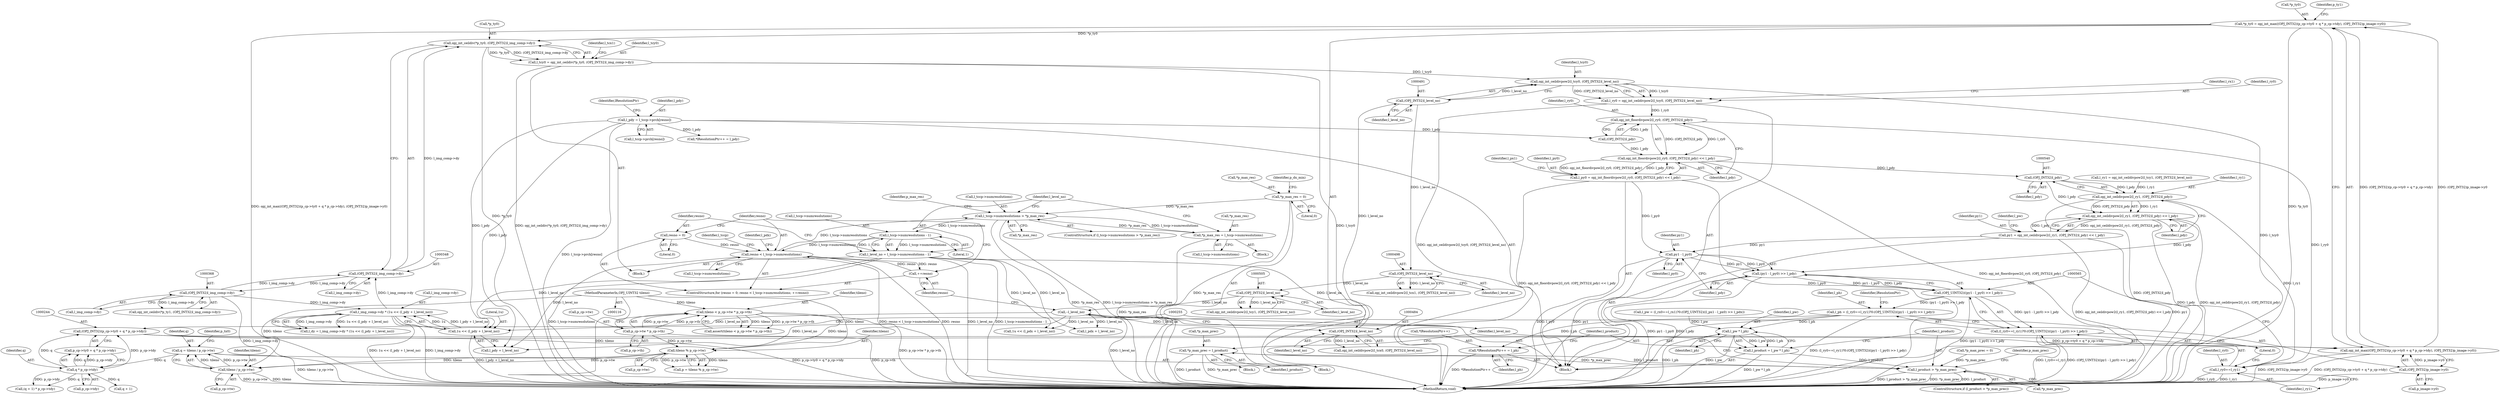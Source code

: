 digraph "1_openjpeg_5d00b719f4b93b1445e6fb4c766b9a9883c57949@pointer" {
"1000344" [label="(Call,opj_int_ceildiv(*p_ty0, (OPJ_INT32)l_img_comp->dy))"];
"1000239" [label="(Call,*p_ty0 = opj_int_max((OPJ_INT32)(p_cp->ty0 + q * p_cp->tdy), (OPJ_INT32)p_image->y0))"];
"1000242" [label="(Call,opj_int_max((OPJ_INT32)(p_cp->ty0 + q * p_cp->tdy), (OPJ_INT32)p_image->y0))"];
"1000243" [label="(Call,(OPJ_INT32)(p_cp->ty0 + q * p_cp->tdy))"];
"1000249" [label="(Call,q * p_cp->tdy)"];
"1000190" [label="(Call,q = tileno / p_cp->tw)"];
"1000192" [label="(Call,tileno / p_cp->tw)"];
"1000185" [label="(Call,tileno % p_cp->tw)"];
"1000156" [label="(Call,tileno < p_cp->tw * p_cp->th)"];
"1000119" [label="(MethodParameterIn,OPJ_UINT32 tileno)"];
"1000158" [label="(Call,p_cp->tw * p_cp->th)"];
"1000254" [label="(Call,(OPJ_INT32)p_image->y0)"];
"1000347" [label="(Call,(OPJ_INT32)l_img_comp->dy)"];
"1000367" [label="(Call,(OPJ_INT32)l_img_comp->dy)"];
"1000444" [label="(Call,l_img_comp->dy * (1u << (l_pdy + l_level_no)))"];
"1000448" [label="(Call,1u << (l_pdy + l_level_no))"];
"1000414" [label="(Call,l_pdy = l_tccp->prch[resno])"];
"1000596" [label="(Call,--l_level_no)"];
"1000504" [label="(Call,(OPJ_INT32)l_level_no)"];
"1000497" [label="(Call,(OPJ_INT32)l_level_no)"];
"1000490" [label="(Call,(OPJ_INT32)l_level_no)"];
"1000483" [label="(Call,(OPJ_INT32)l_level_no)"];
"1000386" [label="(Call,l_level_no = l_tccp->numresolutions - 1)"];
"1000388" [label="(Call,l_tccp->numresolutions - 1)"];
"1000373" [label="(Call,l_tccp->numresolutions > *p_max_res)"];
"1000397" [label="(Call,resno < l_tccp->numresolutions)"];
"1000402" [label="(Call,++resno)"];
"1000394" [label="(Call,resno = 0)"];
"1000285" [label="(Call,*p_max_res = 0)"];
"1000380" [label="(Call,*p_max_res = l_tccp->numresolutions)"];
"1000342" [label="(Call,l_tcy0 = opj_int_ceildiv(*p_ty0, (OPJ_INT32)l_img_comp->dy))"];
"1000488" [label="(Call,opj_int_ceildivpow2(l_tcy0, (OPJ_INT32)l_level_no))"];
"1000486" [label="(Call,l_ry0 = opj_int_ceildivpow2(l_tcy0, (OPJ_INT32)l_level_no))"];
"1000519" [label="(Call,opj_int_floordivpow2(l_ry0, (OPJ_INT32)l_pdy))"];
"1000518" [label="(Call,opj_int_floordivpow2(l_ry0, (OPJ_INT32)l_pdy) << l_pdy)"];
"1000516" [label="(Call,l_py0 = opj_int_floordivpow2(l_ry0, (OPJ_INT32)l_pdy) << l_pdy)"];
"1000567" [label="(Call,py1 - l_py0)"];
"1000566" [label="(Call,(py1 - l_py0) >> l_pdy)"];
"1000564" [label="(Call,(OPJ_UINT32)((py1 - l_py0) >> l_pdy))"];
"1000557" [label="(Call,l_ph = (l_ry0==l_ry1)?0:(OPJ_UINT32)((py1 - l_py0) >> l_pdy))"];
"1000576" [label="(Call,*lResolutionPtr++ = l_ph)"];
"1000583" [label="(Call,l_pw * l_ph)"];
"1000581" [label="(Call,l_product = l_pw * l_ph)"];
"1000587" [label="(Call,l_product > *p_max_prec)"];
"1000592" [label="(Call,*p_max_prec = l_product)"];
"1000559" [label="(Call,(l_ry0==l_ry1)?0:(OPJ_UINT32)((py1 - l_py0) >> l_pdy))"];
"1000539" [label="(Call,(OPJ_INT32)l_pdy)"];
"1000537" [label="(Call,opj_int_ceildivpow2(l_ry1, (OPJ_INT32)l_pdy))"];
"1000536" [label="(Call,opj_int_ceildivpow2(l_ry1, (OPJ_INT32)l_pdy) << l_pdy)"];
"1000534" [label="(Call,py1 = opj_int_ceildivpow2(l_ry1, (OPJ_INT32)l_pdy) << l_pdy)"];
"1000560" [label="(Call,l_ry0==l_ry1)"];
"1000192" [label="(Call,tileno / p_cp->tw)"];
"1000183" [label="(Call,p = tileno % p_cp->tw)"];
"1000414" [label="(Call,l_pdy = l_tccp->prch[resno])"];
"1000187" [label="(Call,p_cp->tw)"];
"1000568" [label="(Identifier,py1)"];
"1000194" [label="(Call,p_cp->tw)"];
"1000369" [label="(Call,l_img_comp->dy)"];
"1000387" [label="(Identifier,l_level_no)"];
"1000347" [label="(Call,(OPJ_INT32)l_img_comp->dy)"];
"1000541" [label="(Identifier,l_pdy)"];
"1000539" [label="(Call,(OPJ_INT32)l_pdy)"];
"1000269" [label="(Call,(q + 1) * p_cp->tdy)"];
"1000499" [label="(Identifier,l_level_no)"];
"1000560" [label="(Call,l_ry0==l_ry1)"];
"1000595" [label="(Identifier,l_product)"];
"1000381" [label="(Call,*p_max_res)"];
"1000506" [label="(Identifier,l_level_no)"];
"1000404" [label="(Block,)"];
"1000495" [label="(Call,opj_int_ceildivpow2(l_tcx1, (OPJ_INT32)l_level_no))"];
"1000448" [label="(Call,1u << (l_pdy + l_level_no))"];
"1000488" [label="(Call,opj_int_ceildivpow2(l_tcy0, (OPJ_INT32)l_level_no))"];
"1000156" [label="(Call,tileno < p_cp->tw * p_cp->th)"];
"1000563" [label="(Literal,0)"];
"1000386" [label="(Call,l_level_no = l_tccp->numresolutions - 1)"];
"1000415" [label="(Identifier,l_pdy)"];
"1000353" [label="(Identifier,l_tcx1)"];
"1000286" [label="(Call,*p_max_res)"];
"1000489" [label="(Identifier,l_tcy0)"];
"1000239" [label="(Call,*p_ty0 = opj_int_max((OPJ_INT32)(p_cp->ty0 + q * p_cp->tdy), (OPJ_INT32)p_image->y0))"];
"1000596" [label="(Call,--l_level_no)"];
"1000444" [label="(Call,l_img_comp->dy * (1u << (l_pdy + l_level_no)))"];
"1000186" [label="(Identifier,tileno)"];
"1000583" [label="(Call,l_pw * l_ph)"];
"1000343" [label="(Identifier,l_tcy0)"];
"1000570" [label="(Identifier,l_pdy)"];
"1000367" [label="(Call,(OPJ_INT32)l_img_comp->dy)"];
"1000576" [label="(Call,*lResolutionPtr++ = l_ph)"];
"1000249" [label="(Call,q * p_cp->tdy)"];
"1000566" [label="(Call,(py1 - l_py0) >> l_pdy)"];
"1000243" [label="(Call,(OPJ_INT32)(p_cp->ty0 + q * p_cp->tdy))"];
"1000602" [label="(MethodReturn,void)"];
"1000158" [label="(Call,p_cp->tw * p_cp->th)"];
"1000442" [label="(Call,l_dy = l_img_comp->dy * (1u << (l_pdy + l_level_no)))"];
"1000582" [label="(Identifier,l_product)"];
"1000392" [label="(Literal,1)"];
"1000561" [label="(Identifier,l_ry0)"];
"1000199" [label="(Identifier,p_tx0)"];
"1000424" [label="(Identifier,lResolutionPtr)"];
"1000397" [label="(Call,resno < l_tccp->numresolutions)"];
"1000408" [label="(Identifier,l_pdx)"];
"1000584" [label="(Identifier,l_pw)"];
"1000416" [label="(Call,l_tccp->prch[resno])"];
"1000190" [label="(Call,q = tileno / p_cp->tw)"];
"1000516" [label="(Call,l_py0 = opj_int_floordivpow2(l_ry0, (OPJ_INT32)l_pdy) << l_pdy)"];
"1000526" [label="(Identifier,l_px1)"];
"1000388" [label="(Call,l_tccp->numresolutions - 1)"];
"1000562" [label="(Identifier,l_ry1)"];
"1000483" [label="(Call,(OPJ_INT32)l_level_no)"];
"1000281" [label="(Call,*p_max_prec = 0)"];
"1000379" [label="(Block,)"];
"1000585" [label="(Identifier,l_ph)"];
"1000240" [label="(Call,*p_ty0)"];
"1000494" [label="(Identifier,l_rx1)"];
"1000285" [label="(Call,*p_max_res = 0)"];
"1000380" [label="(Call,*p_max_res = l_tccp->numresolutions)"];
"1000518" [label="(Call,opj_int_floordivpow2(l_ry0, (OPJ_INT32)l_pdy) << l_pdy)"];
"1000536" [label="(Call,opj_int_ceildivpow2(l_ry1, (OPJ_INT32)l_pdy) << l_pdy)"];
"1000162" [label="(Call,p_cp->th)"];
"1000519" [label="(Call,opj_int_floordivpow2(l_ry0, (OPJ_INT32)l_pdy))"];
"1000597" [label="(Identifier,l_level_no)"];
"1000485" [label="(Identifier,l_level_no)"];
"1000557" [label="(Call,l_ph = (l_ry0==l_ry1)?0:(OPJ_UINT32)((py1 - l_py0) >> l_pdy))"];
"1000502" [label="(Call,opj_int_ceildivpow2(l_tcy1, (OPJ_INT32)l_level_no))"];
"1000520" [label="(Identifier,l_ry0)"];
"1000396" [label="(Literal,0)"];
"1000587" [label="(Call,l_product > *p_max_prec)"];
"1000393" [label="(ControlStructure,for (resno = 0; resno < l_tccp->numresolutions; ++resno))"];
"1000588" [label="(Identifier,l_product)"];
"1000344" [label="(Call,opj_int_ceildiv(*p_ty0, (OPJ_INT32)l_img_comp->dy))"];
"1000487" [label="(Identifier,l_ry0)"];
"1000402" [label="(Call,++resno)"];
"1000589" [label="(Call,*p_max_prec)"];
"1000599" [label="(Identifier,l_tccp)"];
"1000559" [label="(Call,(l_ry0==l_ry1)?0:(OPJ_UINT32)((py1 - l_py0) >> l_pdy))"];
"1000445" [label="(Call,l_img_comp->dy)"];
"1000577" [label="(Call,*lResolutionPtr++)"];
"1000394" [label="(Call,resno = 0)"];
"1000185" [label="(Call,tileno % p_cp->tw)"];
"1000377" [label="(Call,*p_max_res)"];
"1000544" [label="(Identifier,l_pw)"];
"1000373" [label="(Call,l_tccp->numresolutions > *p_max_res)"];
"1000500" [label="(Call,l_ry1 = opj_int_ceildivpow2(l_tcy1, (OPJ_INT32)l_level_no))"];
"1000426" [label="(Call,*lResolutionPtr++ = l_pdy)"];
"1000193" [label="(Identifier,tileno)"];
"1000593" [label="(Call,*p_max_prec)"];
"1000591" [label="(Block,)"];
"1000574" [label="(Identifier,lResolutionPtr)"];
"1000449" [label="(Literal,1u)"];
"1000537" [label="(Call,opj_int_ceildivpow2(l_ry1, (OPJ_INT32)l_pdy))"];
"1000564" [label="(Call,(OPJ_UINT32)((py1 - l_py0) >> l_pdy))"];
"1000155" [label="(Call,assert(tileno < p_cp->tw * p_cp->th))"];
"1000191" [label="(Identifier,q)"];
"1000250" [label="(Identifier,q)"];
"1000580" [label="(Identifier,l_ph)"];
"1000517" [label="(Identifier,l_py0)"];
"1000245" [label="(Call,p_cp->ty0 + q * p_cp->tdy)"];
"1000403" [label="(Identifier,resno)"];
"1000288" [label="(Literal,0)"];
"1000159" [label="(Call,p_cp->tw)"];
"1000538" [label="(Identifier,l_ry1)"];
"1000450" [label="(Call,l_pdy + l_level_no)"];
"1000308" [label="(Block,)"];
"1000157" [label="(Identifier,tileno)"];
"1000535" [label="(Identifier,py1)"];
"1000439" [label="(Call,l_pdx + l_level_no)"];
"1000270" [label="(Call,q + 1)"];
"1000481" [label="(Call,opj_int_ceildivpow2(l_tcx0, (OPJ_INT32)l_level_no))"];
"1000586" [label="(ControlStructure,if (l_product > *p_max_prec))"];
"1000492" [label="(Identifier,l_level_no)"];
"1000349" [label="(Call,l_img_comp->dy)"];
"1000592" [label="(Call,*p_max_prec = l_product)"];
"1000382" [label="(Identifier,p_max_res)"];
"1000558" [label="(Identifier,l_ph)"];
"1000504" [label="(Call,(OPJ_INT32)l_level_no)"];
"1000291" [label="(Identifier,p_dx_min)"];
"1000543" [label="(Call,l_pw = (l_rx0==l_rx1)?0:(OPJ_UINT32)((l_px1 - l_px0) >> l_pdx))"];
"1000398" [label="(Identifier,resno)"];
"1000256" [label="(Call,p_image->y0)"];
"1000364" [label="(Call,opj_int_ceildiv(*p_ty1, (OPJ_INT32)l_img_comp->dy))"];
"1000569" [label="(Identifier,l_py0)"];
"1000372" [label="(ControlStructure,if (l_tccp->numresolutions > *p_max_res))"];
"1000437" [label="(Call,1u << (l_pdx + l_level_no))"];
"1000383" [label="(Call,l_tccp->numresolutions)"];
"1000261" [label="(Identifier,p_ty1)"];
"1000567" [label="(Call,py1 - l_py0)"];
"1000254" [label="(Call,(OPJ_INT32)p_image->y0)"];
"1000251" [label="(Call,p_cp->tdy)"];
"1000542" [label="(Identifier,l_pdy)"];
"1000242" [label="(Call,opj_int_max((OPJ_INT32)(p_cp->ty0 + q * p_cp->tdy), (OPJ_INT32)p_image->y0))"];
"1000521" [label="(Call,(OPJ_INT32)l_pdy)"];
"1000399" [label="(Call,l_tccp->numresolutions)"];
"1000486" [label="(Call,l_ry0 = opj_int_ceildivpow2(l_tcy0, (OPJ_INT32)l_level_no))"];
"1000497" [label="(Call,(OPJ_INT32)l_level_no)"];
"1000524" [label="(Identifier,l_pdy)"];
"1000490" [label="(Call,(OPJ_INT32)l_level_no)"];
"1000594" [label="(Identifier,p_max_prec)"];
"1000581" [label="(Call,l_product = l_pw * l_ph)"];
"1000129" [label="(Block,)"];
"1000345" [label="(Call,*p_ty0)"];
"1000119" [label="(MethodParameterIn,OPJ_UINT32 tileno)"];
"1000534" [label="(Call,py1 = opj_int_ceildivpow2(l_ry1, (OPJ_INT32)l_pdy) << l_pdy)"];
"1000389" [label="(Call,l_tccp->numresolutions)"];
"1000342" [label="(Call,l_tcy0 = opj_int_ceildiv(*p_ty0, (OPJ_INT32)l_img_comp->dy))"];
"1000374" [label="(Call,l_tccp->numresolutions)"];
"1000395" [label="(Identifier,resno)"];
"1000344" -> "1000342"  [label="AST: "];
"1000344" -> "1000347"  [label="CFG: "];
"1000345" -> "1000344"  [label="AST: "];
"1000347" -> "1000344"  [label="AST: "];
"1000342" -> "1000344"  [label="CFG: "];
"1000344" -> "1000602"  [label="DDG: *p_ty0"];
"1000344" -> "1000342"  [label="DDG: *p_ty0"];
"1000344" -> "1000342"  [label="DDG: (OPJ_INT32)l_img_comp->dy"];
"1000239" -> "1000344"  [label="DDG: *p_ty0"];
"1000347" -> "1000344"  [label="DDG: l_img_comp->dy"];
"1000239" -> "1000129"  [label="AST: "];
"1000239" -> "1000242"  [label="CFG: "];
"1000240" -> "1000239"  [label="AST: "];
"1000242" -> "1000239"  [label="AST: "];
"1000261" -> "1000239"  [label="CFG: "];
"1000239" -> "1000602"  [label="DDG: *p_ty0"];
"1000239" -> "1000602"  [label="DDG: opj_int_max((OPJ_INT32)(p_cp->ty0 + q * p_cp->tdy), (OPJ_INT32)p_image->y0)"];
"1000242" -> "1000239"  [label="DDG: (OPJ_INT32)(p_cp->ty0 + q * p_cp->tdy)"];
"1000242" -> "1000239"  [label="DDG: (OPJ_INT32)p_image->y0"];
"1000242" -> "1000254"  [label="CFG: "];
"1000243" -> "1000242"  [label="AST: "];
"1000254" -> "1000242"  [label="AST: "];
"1000242" -> "1000602"  [label="DDG: (OPJ_INT32)p_image->y0"];
"1000242" -> "1000602"  [label="DDG: (OPJ_INT32)(p_cp->ty0 + q * p_cp->tdy)"];
"1000243" -> "1000242"  [label="DDG: p_cp->ty0 + q * p_cp->tdy"];
"1000254" -> "1000242"  [label="DDG: p_image->y0"];
"1000243" -> "1000245"  [label="CFG: "];
"1000244" -> "1000243"  [label="AST: "];
"1000245" -> "1000243"  [label="AST: "];
"1000255" -> "1000243"  [label="CFG: "];
"1000243" -> "1000602"  [label="DDG: p_cp->ty0 + q * p_cp->tdy"];
"1000249" -> "1000243"  [label="DDG: q"];
"1000249" -> "1000243"  [label="DDG: p_cp->tdy"];
"1000249" -> "1000245"  [label="AST: "];
"1000249" -> "1000251"  [label="CFG: "];
"1000250" -> "1000249"  [label="AST: "];
"1000251" -> "1000249"  [label="AST: "];
"1000245" -> "1000249"  [label="CFG: "];
"1000249" -> "1000245"  [label="DDG: q"];
"1000249" -> "1000245"  [label="DDG: p_cp->tdy"];
"1000190" -> "1000249"  [label="DDG: q"];
"1000249" -> "1000269"  [label="DDG: q"];
"1000249" -> "1000269"  [label="DDG: p_cp->tdy"];
"1000249" -> "1000270"  [label="DDG: q"];
"1000190" -> "1000129"  [label="AST: "];
"1000190" -> "1000192"  [label="CFG: "];
"1000191" -> "1000190"  [label="AST: "];
"1000192" -> "1000190"  [label="AST: "];
"1000199" -> "1000190"  [label="CFG: "];
"1000190" -> "1000602"  [label="DDG: tileno / p_cp->tw"];
"1000192" -> "1000190"  [label="DDG: tileno"];
"1000192" -> "1000190"  [label="DDG: p_cp->tw"];
"1000192" -> "1000194"  [label="CFG: "];
"1000193" -> "1000192"  [label="AST: "];
"1000194" -> "1000192"  [label="AST: "];
"1000192" -> "1000602"  [label="DDG: p_cp->tw"];
"1000192" -> "1000602"  [label="DDG: tileno"];
"1000185" -> "1000192"  [label="DDG: tileno"];
"1000185" -> "1000192"  [label="DDG: p_cp->tw"];
"1000119" -> "1000192"  [label="DDG: tileno"];
"1000185" -> "1000183"  [label="AST: "];
"1000185" -> "1000187"  [label="CFG: "];
"1000186" -> "1000185"  [label="AST: "];
"1000187" -> "1000185"  [label="AST: "];
"1000183" -> "1000185"  [label="CFG: "];
"1000185" -> "1000183"  [label="DDG: tileno"];
"1000185" -> "1000183"  [label="DDG: p_cp->tw"];
"1000156" -> "1000185"  [label="DDG: tileno"];
"1000119" -> "1000185"  [label="DDG: tileno"];
"1000158" -> "1000185"  [label="DDG: p_cp->tw"];
"1000156" -> "1000155"  [label="AST: "];
"1000156" -> "1000158"  [label="CFG: "];
"1000157" -> "1000156"  [label="AST: "];
"1000158" -> "1000156"  [label="AST: "];
"1000155" -> "1000156"  [label="CFG: "];
"1000156" -> "1000602"  [label="DDG: p_cp->tw * p_cp->th"];
"1000156" -> "1000155"  [label="DDG: tileno"];
"1000156" -> "1000155"  [label="DDG: p_cp->tw * p_cp->th"];
"1000119" -> "1000156"  [label="DDG: tileno"];
"1000158" -> "1000156"  [label="DDG: p_cp->tw"];
"1000158" -> "1000156"  [label="DDG: p_cp->th"];
"1000119" -> "1000116"  [label="AST: "];
"1000119" -> "1000602"  [label="DDG: tileno"];
"1000158" -> "1000162"  [label="CFG: "];
"1000159" -> "1000158"  [label="AST: "];
"1000162" -> "1000158"  [label="AST: "];
"1000158" -> "1000602"  [label="DDG: p_cp->th"];
"1000254" -> "1000256"  [label="CFG: "];
"1000255" -> "1000254"  [label="AST: "];
"1000256" -> "1000254"  [label="AST: "];
"1000254" -> "1000602"  [label="DDG: p_image->y0"];
"1000347" -> "1000349"  [label="CFG: "];
"1000348" -> "1000347"  [label="AST: "];
"1000349" -> "1000347"  [label="AST: "];
"1000367" -> "1000347"  [label="DDG: l_img_comp->dy"];
"1000444" -> "1000347"  [label="DDG: l_img_comp->dy"];
"1000347" -> "1000367"  [label="DDG: l_img_comp->dy"];
"1000367" -> "1000364"  [label="AST: "];
"1000367" -> "1000369"  [label="CFG: "];
"1000368" -> "1000367"  [label="AST: "];
"1000369" -> "1000367"  [label="AST: "];
"1000364" -> "1000367"  [label="CFG: "];
"1000367" -> "1000602"  [label="DDG: l_img_comp->dy"];
"1000367" -> "1000364"  [label="DDG: l_img_comp->dy"];
"1000367" -> "1000444"  [label="DDG: l_img_comp->dy"];
"1000444" -> "1000442"  [label="AST: "];
"1000444" -> "1000448"  [label="CFG: "];
"1000445" -> "1000444"  [label="AST: "];
"1000448" -> "1000444"  [label="AST: "];
"1000442" -> "1000444"  [label="CFG: "];
"1000444" -> "1000602"  [label="DDG: l_img_comp->dy"];
"1000444" -> "1000602"  [label="DDG: 1u << (l_pdy + l_level_no)"];
"1000444" -> "1000442"  [label="DDG: l_img_comp->dy"];
"1000444" -> "1000442"  [label="DDG: 1u << (l_pdy + l_level_no)"];
"1000448" -> "1000444"  [label="DDG: 1u"];
"1000448" -> "1000444"  [label="DDG: l_pdy + l_level_no"];
"1000448" -> "1000450"  [label="CFG: "];
"1000449" -> "1000448"  [label="AST: "];
"1000450" -> "1000448"  [label="AST: "];
"1000448" -> "1000602"  [label="DDG: l_pdy + l_level_no"];
"1000414" -> "1000448"  [label="DDG: l_pdy"];
"1000596" -> "1000448"  [label="DDG: l_level_no"];
"1000386" -> "1000448"  [label="DDG: l_level_no"];
"1000414" -> "1000404"  [label="AST: "];
"1000414" -> "1000416"  [label="CFG: "];
"1000415" -> "1000414"  [label="AST: "];
"1000416" -> "1000414"  [label="AST: "];
"1000424" -> "1000414"  [label="CFG: "];
"1000414" -> "1000602"  [label="DDG: l_tccp->prch[resno]"];
"1000414" -> "1000426"  [label="DDG: l_pdy"];
"1000414" -> "1000450"  [label="DDG: l_pdy"];
"1000414" -> "1000521"  [label="DDG: l_pdy"];
"1000596" -> "1000404"  [label="AST: "];
"1000596" -> "1000597"  [label="CFG: "];
"1000597" -> "1000596"  [label="AST: "];
"1000403" -> "1000596"  [label="CFG: "];
"1000596" -> "1000602"  [label="DDG: l_level_no"];
"1000596" -> "1000437"  [label="DDG: l_level_no"];
"1000596" -> "1000439"  [label="DDG: l_level_no"];
"1000596" -> "1000450"  [label="DDG: l_level_no"];
"1000596" -> "1000483"  [label="DDG: l_level_no"];
"1000504" -> "1000596"  [label="DDG: l_level_no"];
"1000504" -> "1000502"  [label="AST: "];
"1000504" -> "1000506"  [label="CFG: "];
"1000505" -> "1000504"  [label="AST: "];
"1000506" -> "1000504"  [label="AST: "];
"1000502" -> "1000504"  [label="CFG: "];
"1000504" -> "1000502"  [label="DDG: l_level_no"];
"1000497" -> "1000504"  [label="DDG: l_level_no"];
"1000497" -> "1000495"  [label="AST: "];
"1000497" -> "1000499"  [label="CFG: "];
"1000498" -> "1000497"  [label="AST: "];
"1000499" -> "1000497"  [label="AST: "];
"1000495" -> "1000497"  [label="CFG: "];
"1000497" -> "1000495"  [label="DDG: l_level_no"];
"1000490" -> "1000497"  [label="DDG: l_level_no"];
"1000490" -> "1000488"  [label="AST: "];
"1000490" -> "1000492"  [label="CFG: "];
"1000491" -> "1000490"  [label="AST: "];
"1000492" -> "1000490"  [label="AST: "];
"1000488" -> "1000490"  [label="CFG: "];
"1000490" -> "1000488"  [label="DDG: l_level_no"];
"1000483" -> "1000490"  [label="DDG: l_level_no"];
"1000483" -> "1000481"  [label="AST: "];
"1000483" -> "1000485"  [label="CFG: "];
"1000484" -> "1000483"  [label="AST: "];
"1000485" -> "1000483"  [label="AST: "];
"1000481" -> "1000483"  [label="CFG: "];
"1000483" -> "1000481"  [label="DDG: l_level_no"];
"1000386" -> "1000483"  [label="DDG: l_level_no"];
"1000386" -> "1000308"  [label="AST: "];
"1000386" -> "1000388"  [label="CFG: "];
"1000387" -> "1000386"  [label="AST: "];
"1000388" -> "1000386"  [label="AST: "];
"1000395" -> "1000386"  [label="CFG: "];
"1000386" -> "1000602"  [label="DDG: l_tccp->numresolutions - 1"];
"1000386" -> "1000602"  [label="DDG: l_level_no"];
"1000388" -> "1000386"  [label="DDG: l_tccp->numresolutions"];
"1000388" -> "1000386"  [label="DDG: 1"];
"1000386" -> "1000437"  [label="DDG: l_level_no"];
"1000386" -> "1000439"  [label="DDG: l_level_no"];
"1000386" -> "1000450"  [label="DDG: l_level_no"];
"1000388" -> "1000392"  [label="CFG: "];
"1000389" -> "1000388"  [label="AST: "];
"1000392" -> "1000388"  [label="AST: "];
"1000373" -> "1000388"  [label="DDG: l_tccp->numresolutions"];
"1000388" -> "1000397"  [label="DDG: l_tccp->numresolutions"];
"1000373" -> "1000372"  [label="AST: "];
"1000373" -> "1000377"  [label="CFG: "];
"1000374" -> "1000373"  [label="AST: "];
"1000377" -> "1000373"  [label="AST: "];
"1000382" -> "1000373"  [label="CFG: "];
"1000387" -> "1000373"  [label="CFG: "];
"1000373" -> "1000602"  [label="DDG: *p_max_res"];
"1000373" -> "1000602"  [label="DDG: l_tccp->numresolutions > *p_max_res"];
"1000397" -> "1000373"  [label="DDG: l_tccp->numresolutions"];
"1000285" -> "1000373"  [label="DDG: *p_max_res"];
"1000380" -> "1000373"  [label="DDG: *p_max_res"];
"1000373" -> "1000380"  [label="DDG: l_tccp->numresolutions"];
"1000397" -> "1000393"  [label="AST: "];
"1000397" -> "1000399"  [label="CFG: "];
"1000398" -> "1000397"  [label="AST: "];
"1000399" -> "1000397"  [label="AST: "];
"1000408" -> "1000397"  [label="CFG: "];
"1000599" -> "1000397"  [label="CFG: "];
"1000397" -> "1000602"  [label="DDG: resno < l_tccp->numresolutions"];
"1000397" -> "1000602"  [label="DDG: resno"];
"1000397" -> "1000602"  [label="DDG: l_tccp->numresolutions"];
"1000402" -> "1000397"  [label="DDG: resno"];
"1000394" -> "1000397"  [label="DDG: resno"];
"1000397" -> "1000402"  [label="DDG: resno"];
"1000402" -> "1000393"  [label="AST: "];
"1000402" -> "1000403"  [label="CFG: "];
"1000403" -> "1000402"  [label="AST: "];
"1000398" -> "1000402"  [label="CFG: "];
"1000394" -> "1000393"  [label="AST: "];
"1000394" -> "1000396"  [label="CFG: "];
"1000395" -> "1000394"  [label="AST: "];
"1000396" -> "1000394"  [label="AST: "];
"1000398" -> "1000394"  [label="CFG: "];
"1000285" -> "1000129"  [label="AST: "];
"1000285" -> "1000288"  [label="CFG: "];
"1000286" -> "1000285"  [label="AST: "];
"1000288" -> "1000285"  [label="AST: "];
"1000291" -> "1000285"  [label="CFG: "];
"1000285" -> "1000602"  [label="DDG: *p_max_res"];
"1000380" -> "1000379"  [label="AST: "];
"1000380" -> "1000383"  [label="CFG: "];
"1000381" -> "1000380"  [label="AST: "];
"1000383" -> "1000380"  [label="AST: "];
"1000387" -> "1000380"  [label="CFG: "];
"1000380" -> "1000602"  [label="DDG: *p_max_res"];
"1000342" -> "1000308"  [label="AST: "];
"1000343" -> "1000342"  [label="AST: "];
"1000353" -> "1000342"  [label="CFG: "];
"1000342" -> "1000602"  [label="DDG: opj_int_ceildiv(*p_ty0, (OPJ_INT32)l_img_comp->dy)"];
"1000342" -> "1000602"  [label="DDG: l_tcy0"];
"1000342" -> "1000488"  [label="DDG: l_tcy0"];
"1000488" -> "1000486"  [label="AST: "];
"1000489" -> "1000488"  [label="AST: "];
"1000486" -> "1000488"  [label="CFG: "];
"1000488" -> "1000602"  [label="DDG: l_tcy0"];
"1000488" -> "1000486"  [label="DDG: l_tcy0"];
"1000488" -> "1000486"  [label="DDG: (OPJ_INT32)l_level_no"];
"1000486" -> "1000404"  [label="AST: "];
"1000487" -> "1000486"  [label="AST: "];
"1000494" -> "1000486"  [label="CFG: "];
"1000486" -> "1000602"  [label="DDG: opj_int_ceildivpow2(l_tcy0, (OPJ_INT32)l_level_no)"];
"1000486" -> "1000519"  [label="DDG: l_ry0"];
"1000519" -> "1000518"  [label="AST: "];
"1000519" -> "1000521"  [label="CFG: "];
"1000520" -> "1000519"  [label="AST: "];
"1000521" -> "1000519"  [label="AST: "];
"1000524" -> "1000519"  [label="CFG: "];
"1000519" -> "1000518"  [label="DDG: l_ry0"];
"1000519" -> "1000518"  [label="DDG: (OPJ_INT32)l_pdy"];
"1000521" -> "1000519"  [label="DDG: l_pdy"];
"1000519" -> "1000560"  [label="DDG: l_ry0"];
"1000518" -> "1000516"  [label="AST: "];
"1000518" -> "1000524"  [label="CFG: "];
"1000524" -> "1000518"  [label="AST: "];
"1000516" -> "1000518"  [label="CFG: "];
"1000518" -> "1000602"  [label="DDG: opj_int_floordivpow2(l_ry0, (OPJ_INT32)l_pdy)"];
"1000518" -> "1000516"  [label="DDG: opj_int_floordivpow2(l_ry0, (OPJ_INT32)l_pdy)"];
"1000518" -> "1000516"  [label="DDG: l_pdy"];
"1000521" -> "1000518"  [label="DDG: l_pdy"];
"1000518" -> "1000539"  [label="DDG: l_pdy"];
"1000516" -> "1000404"  [label="AST: "];
"1000517" -> "1000516"  [label="AST: "];
"1000526" -> "1000516"  [label="CFG: "];
"1000516" -> "1000602"  [label="DDG: opj_int_floordivpow2(l_ry0, (OPJ_INT32)l_pdy) << l_pdy"];
"1000516" -> "1000602"  [label="DDG: l_py0"];
"1000516" -> "1000567"  [label="DDG: l_py0"];
"1000567" -> "1000566"  [label="AST: "];
"1000567" -> "1000569"  [label="CFG: "];
"1000568" -> "1000567"  [label="AST: "];
"1000569" -> "1000567"  [label="AST: "];
"1000570" -> "1000567"  [label="CFG: "];
"1000567" -> "1000602"  [label="DDG: l_py0"];
"1000567" -> "1000602"  [label="DDG: py1"];
"1000567" -> "1000566"  [label="DDG: py1"];
"1000567" -> "1000566"  [label="DDG: l_py0"];
"1000534" -> "1000567"  [label="DDG: py1"];
"1000566" -> "1000564"  [label="AST: "];
"1000566" -> "1000570"  [label="CFG: "];
"1000570" -> "1000566"  [label="AST: "];
"1000564" -> "1000566"  [label="CFG: "];
"1000566" -> "1000602"  [label="DDG: py1 - l_py0"];
"1000566" -> "1000602"  [label="DDG: l_pdy"];
"1000566" -> "1000564"  [label="DDG: py1 - l_py0"];
"1000566" -> "1000564"  [label="DDG: l_pdy"];
"1000536" -> "1000566"  [label="DDG: l_pdy"];
"1000564" -> "1000559"  [label="AST: "];
"1000565" -> "1000564"  [label="AST: "];
"1000559" -> "1000564"  [label="CFG: "];
"1000564" -> "1000602"  [label="DDG: (py1 - l_py0) >> l_pdy"];
"1000564" -> "1000557"  [label="DDG: (py1 - l_py0) >> l_pdy"];
"1000564" -> "1000559"  [label="DDG: (py1 - l_py0) >> l_pdy"];
"1000557" -> "1000404"  [label="AST: "];
"1000557" -> "1000559"  [label="CFG: "];
"1000558" -> "1000557"  [label="AST: "];
"1000559" -> "1000557"  [label="AST: "];
"1000574" -> "1000557"  [label="CFG: "];
"1000557" -> "1000602"  [label="DDG: (l_ry0==l_ry1)?0:(OPJ_UINT32)((py1 - l_py0) >> l_pdy)"];
"1000557" -> "1000576"  [label="DDG: l_ph"];
"1000557" -> "1000583"  [label="DDG: l_ph"];
"1000576" -> "1000404"  [label="AST: "];
"1000576" -> "1000580"  [label="CFG: "];
"1000577" -> "1000576"  [label="AST: "];
"1000580" -> "1000576"  [label="AST: "];
"1000582" -> "1000576"  [label="CFG: "];
"1000576" -> "1000602"  [label="DDG: *lResolutionPtr++"];
"1000583" -> "1000581"  [label="AST: "];
"1000583" -> "1000585"  [label="CFG: "];
"1000584" -> "1000583"  [label="AST: "];
"1000585" -> "1000583"  [label="AST: "];
"1000581" -> "1000583"  [label="CFG: "];
"1000583" -> "1000602"  [label="DDG: l_pw"];
"1000583" -> "1000602"  [label="DDG: l_ph"];
"1000583" -> "1000581"  [label="DDG: l_pw"];
"1000583" -> "1000581"  [label="DDG: l_ph"];
"1000543" -> "1000583"  [label="DDG: l_pw"];
"1000581" -> "1000404"  [label="AST: "];
"1000582" -> "1000581"  [label="AST: "];
"1000588" -> "1000581"  [label="CFG: "];
"1000581" -> "1000602"  [label="DDG: l_pw * l_ph"];
"1000581" -> "1000587"  [label="DDG: l_product"];
"1000587" -> "1000586"  [label="AST: "];
"1000587" -> "1000589"  [label="CFG: "];
"1000588" -> "1000587"  [label="AST: "];
"1000589" -> "1000587"  [label="AST: "];
"1000594" -> "1000587"  [label="CFG: "];
"1000597" -> "1000587"  [label="CFG: "];
"1000587" -> "1000602"  [label="DDG: *p_max_prec"];
"1000587" -> "1000602"  [label="DDG: l_product"];
"1000587" -> "1000602"  [label="DDG: l_product > *p_max_prec"];
"1000281" -> "1000587"  [label="DDG: *p_max_prec"];
"1000592" -> "1000587"  [label="DDG: *p_max_prec"];
"1000587" -> "1000592"  [label="DDG: l_product"];
"1000592" -> "1000591"  [label="AST: "];
"1000592" -> "1000595"  [label="CFG: "];
"1000593" -> "1000592"  [label="AST: "];
"1000595" -> "1000592"  [label="AST: "];
"1000597" -> "1000592"  [label="CFG: "];
"1000592" -> "1000602"  [label="DDG: l_product"];
"1000592" -> "1000602"  [label="DDG: *p_max_prec"];
"1000559" -> "1000563"  [label="CFG: "];
"1000560" -> "1000559"  [label="AST: "];
"1000563" -> "1000559"  [label="AST: "];
"1000559" -> "1000602"  [label="DDG: l_ry0==l_ry1"];
"1000559" -> "1000602"  [label="DDG: (OPJ_UINT32)((py1 - l_py0) >> l_pdy)"];
"1000539" -> "1000537"  [label="AST: "];
"1000539" -> "1000541"  [label="CFG: "];
"1000540" -> "1000539"  [label="AST: "];
"1000541" -> "1000539"  [label="AST: "];
"1000537" -> "1000539"  [label="CFG: "];
"1000539" -> "1000537"  [label="DDG: l_pdy"];
"1000539" -> "1000536"  [label="DDG: l_pdy"];
"1000537" -> "1000536"  [label="AST: "];
"1000538" -> "1000537"  [label="AST: "];
"1000542" -> "1000537"  [label="CFG: "];
"1000537" -> "1000602"  [label="DDG: (OPJ_INT32)l_pdy"];
"1000537" -> "1000536"  [label="DDG: l_ry1"];
"1000537" -> "1000536"  [label="DDG: (OPJ_INT32)l_pdy"];
"1000500" -> "1000537"  [label="DDG: l_ry1"];
"1000537" -> "1000560"  [label="DDG: l_ry1"];
"1000536" -> "1000534"  [label="AST: "];
"1000536" -> "1000542"  [label="CFG: "];
"1000542" -> "1000536"  [label="AST: "];
"1000534" -> "1000536"  [label="CFG: "];
"1000536" -> "1000602"  [label="DDG: l_pdy"];
"1000536" -> "1000602"  [label="DDG: opj_int_ceildivpow2(l_ry1, (OPJ_INT32)l_pdy)"];
"1000536" -> "1000534"  [label="DDG: opj_int_ceildivpow2(l_ry1, (OPJ_INT32)l_pdy)"];
"1000536" -> "1000534"  [label="DDG: l_pdy"];
"1000534" -> "1000404"  [label="AST: "];
"1000535" -> "1000534"  [label="AST: "];
"1000544" -> "1000534"  [label="CFG: "];
"1000534" -> "1000602"  [label="DDG: opj_int_ceildivpow2(l_ry1, (OPJ_INT32)l_pdy) << l_pdy"];
"1000534" -> "1000602"  [label="DDG: py1"];
"1000560" -> "1000562"  [label="CFG: "];
"1000561" -> "1000560"  [label="AST: "];
"1000562" -> "1000560"  [label="AST: "];
"1000563" -> "1000560"  [label="CFG: "];
"1000565" -> "1000560"  [label="CFG: "];
"1000560" -> "1000602"  [label="DDG: l_ry1"];
"1000560" -> "1000602"  [label="DDG: l_ry0"];
}
